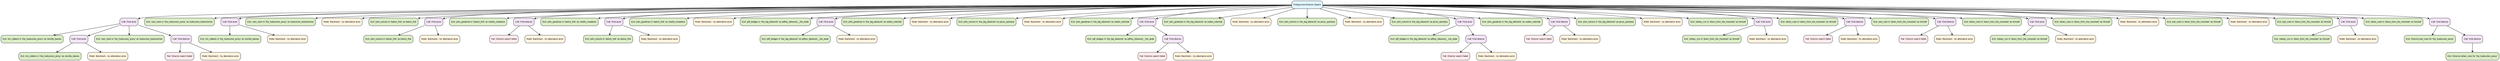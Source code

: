 digraph "Prolog Backtracking Search Tree" {
  rankdir=TB;
  nodesep=0.4; ranksep=0.6;
  node [shape=box, style="rounded,filled", fontname="Arial", fontsize=10];
  edge [arrowhead=vee, arrowsize=0.8];

  "root" [label="Prolog Actor-Director Search", fillcolor="#e1f5fe"];
  "n1" [label="Call: Find actor", fillcolor="#f3e5f5"];
  "n2" [label="Exit: tim_robbins in 'the_hudsucker_proxy' as norville_barnes", fillcolor="#dcedc8"];
  "n3" [label="Call: Find actor", fillcolor="#f3e5f5"];
  "n4" [label="Exit: tim_robbins in 'the_hudsucker_proxy' as norville_barnes", fillcolor="#dcedc8"];
  "n7" [label="Redo: Backtrack - try alternative actor", fillcolor="#fff3e0"];
  "n8" [label="Exit: sam_raimi in 'the_hudsucker_proxy' as hudsucker_brainstormer", fillcolor="#dcedc8"];
  "n11" [label="Call: Find director", fillcolor="#f3e5f5"];
  "n12" [label="Fail: Director search failed", fillcolor="#ffebee"];
  "n13" [label="Redo: Backtrack - try alternative actor", fillcolor="#fff3e0"];
  "n14" [label="Exit: sam_raimi in 'the_hudsucker_proxy' as hudsucker_brainstormer", fillcolor="#dcedc8"];
  "n15" [label="Call: Find actor", fillcolor="#f3e5f5"];
  "n16" [label="Exit: tim_robbins in 'the_hudsucker_proxy' as norville_barnes", fillcolor="#dcedc8"];
  "n19" [label="Redo: Backtrack - try alternative actor", fillcolor="#fff3e0"];
  "n20" [label="Exit: sam_raimi in 'the_hudsucker_proxy' as hudsucker_brainstormer", fillcolor="#dcedc8"];
  "n23" [label="Redo: Backtrack - try alternative actor", fillcolor="#fff3e0"];
  "n24" [label="Exit: john_turturro in 'barton_fink' as barton_fink", fillcolor="#dcedc8"];
  "n25" [label="Call: Find actor", fillcolor="#f3e5f5"];
  "n26" [label="Exit: john_turturro in 'barton_fink' as barton_fink", fillcolor="#dcedc8"];
  "n29" [label="Redo: Backtrack - try alternative actor", fillcolor="#fff3e0"];
  "n30" [label="Exit: john_goodman in 'barton_fink' as charlie_meadows", fillcolor="#dcedc8"];
  "n33" [label="Call: Find director", fillcolor="#f3e5f5"];
  "n34" [label="Fail: Director search failed", fillcolor="#ffebee"];
  "n35" [label="Redo: Backtrack - try alternative actor", fillcolor="#fff3e0"];
  "n36" [label="Exit: john_goodman in 'barton_fink' as charlie_meadows", fillcolor="#dcedc8"];
  "n37" [label="Call: Find actor", fillcolor="#f3e5f5"];
  "n38" [label="Exit: john_turturro in 'barton_fink' as barton_fink", fillcolor="#dcedc8"];
  "n41" [label="Redo: Backtrack - try alternative actor", fillcolor="#fff3e0"];
  "n42" [label="Exit: john_goodman in 'barton_fink' as charlie_meadows", fillcolor="#dcedc8"];
  "n45" [label="Redo: Backtrack - try alternative actor", fillcolor="#fff3e0"];
  "n46" [label="Exit: jeff_bridges in 'the_big_lebowski' as jeffrey_lebowski__the_dude", fillcolor="#dcedc8"];
  "n47" [label="Call: Find actor", fillcolor="#f3e5f5"];
  "n48" [label="Exit: jeff_bridges in 'the_big_lebowski' as jeffrey_lebowski__the_dude", fillcolor="#dcedc8"];
  "n51" [label="Redo: Backtrack - try alternative actor", fillcolor="#fff3e0"];
  "n52" [label="Exit: john_goodman in 'the_big_lebowski' as walter_sobchak", fillcolor="#dcedc8"];
  "n55" [label="Redo: Backtrack - try alternative actor", fillcolor="#fff3e0"];
  "n56" [label="Exit: john_turturro in 'the_big_lebowski' as jesus_quintana", fillcolor="#dcedc8"];
  "n59" [label="Redo: Backtrack - try alternative actor", fillcolor="#fff3e0"];
  "n60" [label="Exit: john_goodman in 'the_big_lebowski' as walter_sobchak", fillcolor="#dcedc8"];
  "n61" [label="Call: Find actor", fillcolor="#f3e5f5"];
  "n62" [label="Exit: jeff_bridges in 'the_big_lebowski' as jeffrey_lebowski__the_dude", fillcolor="#dcedc8"];
  "n65" [label="Call: Find director", fillcolor="#f3e5f5"];
  "n66" [label="Fail: Director search failed", fillcolor="#ffebee"];
  "n67" [label="Redo: Backtrack - try alternative actor", fillcolor="#fff3e0"];
  "n68" [label="Exit: john_goodman in 'the_big_lebowski' as walter_sobchak", fillcolor="#dcedc8"];
  "n71" [label="Redo: Backtrack - try alternative actor", fillcolor="#fff3e0"];
  "n72" [label="Exit: john_turturro in 'the_big_lebowski' as jesus_quintana", fillcolor="#dcedc8"];
  "n75" [label="Redo: Backtrack - try alternative actor", fillcolor="#fff3e0"];
  "n76" [label="Exit: john_turturro in 'the_big_lebowski' as jesus_quintana", fillcolor="#dcedc8"];
  "n77" [label="Call: Find actor", fillcolor="#f3e5f5"];
  "n78" [label="Exit: jeff_bridges in 'the_big_lebowski' as jeffrey_lebowski__the_dude", fillcolor="#dcedc8"];
  "n81" [label="Call: Find director", fillcolor="#f3e5f5"];
  "n82" [label="Fail: Director search failed", fillcolor="#ffebee"];
  "n83" [label="Redo: Backtrack - try alternative actor", fillcolor="#fff3e0"];
  "n84" [label="Exit: john_goodman in 'the_big_lebowski' as walter_sobchak", fillcolor="#dcedc8"];
  "n87" [label="Call: Find director", fillcolor="#f3e5f5"];
  "n88" [label="Fail: Director search failed", fillcolor="#ffebee"];
  "n89" [label="Redo: Backtrack - try alternative actor", fillcolor="#fff3e0"];
  "n90" [label="Exit: john_turturro in 'the_big_lebowski' as jesus_quintana", fillcolor="#dcedc8"];
  "n93" [label="Redo: Backtrack - try alternative actor", fillcolor="#fff3e0"];
  "n94" [label="Exit: sidney_cox in 'down_from_the_mountain' as himself", fillcolor="#dcedc8"];
  "n95" [label="Call: Find actor", fillcolor="#f3e5f5"];
  "n96" [label="Exit: sidney_cox in 'down_from_the_mountain' as himself", fillcolor="#dcedc8"];
  "n99" [label="Redo: Backtrack - try alternative actor", fillcolor="#fff3e0"];
  "n100" [label="Exit: ethan_coen in 'down_from_the_mountain' as himself", fillcolor="#dcedc8"];
  "n103" [label="Call: Find director", fillcolor="#f3e5f5"];
  "n104" [label="Fail: Director search failed", fillcolor="#ffebee"];
  "n105" [label="Redo: Backtrack - try alternative actor", fillcolor="#fff3e0"];
  "n106" [label="Exit: joel_coen in 'down_from_the_mountain' as himself", fillcolor="#dcedc8"];
  "n109" [label="Call: Find director", fillcolor="#f3e5f5"];
  "n110" [label="Fail: Director search failed", fillcolor="#ffebee"];
  "n111" [label="Redo: Backtrack - try alternative actor", fillcolor="#fff3e0"];
  "n112" [label="Exit: ethan_coen in 'down_from_the_mountain' as himself", fillcolor="#dcedc8"];
  "n113" [label="Call: Find actor", fillcolor="#f3e5f5"];
  "n114" [label="Exit: sidney_cox in 'down_from_the_mountain' as himself", fillcolor="#dcedc8"];
  "n117" [label="Redo: Backtrack - try alternative actor", fillcolor="#fff3e0"];
  "n118" [label="Exit: ethan_coen in 'down_from_the_mountain' as himself", fillcolor="#dcedc8"];
  "n121" [label="Redo: Backtrack - try alternative actor", fillcolor="#fff3e0"];
  "n122" [label="Exit: joel_coen in 'down_from_the_mountain' as himself", fillcolor="#dcedc8"];
  "n125" [label="Redo: Backtrack - try alternative actor", fillcolor="#fff3e0"];
  "n126" [label="Exit: joel_coen in 'down_from_the_mountain' as himself", fillcolor="#dcedc8"];
  "n127" [label="Call: Find actor", fillcolor="#f3e5f5"];
  "n128" [label="Exit: sidney_cox in 'down_from_the_mountain' as himself", fillcolor="#dcedc8"];
  "n131" [label="Redo: Backtrack - try alternative actor", fillcolor="#fff3e0"];
  "n132" [label="Exit: ethan_coen in 'down_from_the_mountain' as himself", fillcolor="#dcedc8"];
  "n135" [label="Call: Find director", fillcolor="#f3e5f5"];
  "n136" [label="Exit: Director joel_coen for 'the_hudsucker_proxy'", fillcolor="#dcedc8"];
  "n137" [label="Call: Find director", fillcolor="#f3e5f5"];
  "n138" [label="Exit: Director ethan_coen for 'the_hudsucker_proxy'", fillcolor="#dcedc8"];

  {rank=same; "n1", "n14", "n15", "n20", "n23", "n24", "n25", "n30", "n33", "n36", "n37", "n42", "n45", "n46", "n47", "n52", "n55", "n56", "n59", "n60", "n61", "n68", "n71", "n72", "n75", "n76", "n77", "n84", "n87", "n90", "n93", "n94", "n95", "n100", "n103", "n106", "n109", "n112", "n113", "n118", "n121", "n122", "n125", "n126", "n127", "n132", "n135"}
  "root" -> "n1";
  "root" -> "n14";
  "root" -> "n15";
  "root" -> "n20";
  "root" -> "n23";
  "root" -> "n24";
  "root" -> "n25";
  "root" -> "n30";
  "root" -> "n33";
  "root" -> "n36";
  "root" -> "n37";
  "root" -> "n42";
  "root" -> "n45";
  "root" -> "n46";
  "root" -> "n47";
  "root" -> "n52";
  "root" -> "n55";
  "root" -> "n56";
  "root" -> "n59";
  "root" -> "n60";
  "root" -> "n61";
  "root" -> "n68";
  "root" -> "n71";
  "root" -> "n72";
  "root" -> "n75";
  "root" -> "n76";
  "root" -> "n77";
  "root" -> "n84";
  "root" -> "n87";
  "root" -> "n90";
  "root" -> "n93";
  "root" -> "n94";
  "root" -> "n95";
  "root" -> "n100";
  "root" -> "n103";
  "root" -> "n106";
  "root" -> "n109";
  "root" -> "n112";
  "root" -> "n113";
  "root" -> "n118";
  "root" -> "n121";
  "root" -> "n122";
  "root" -> "n125";
  "root" -> "n126";
  "root" -> "n127";
  "root" -> "n132";
  "root" -> "n135";
  {rank=same; "n2", "n3", "n8", "n11"}
  "n1" -> "n2";
  "n1" -> "n3";
  "n1" -> "n8";
  "n1" -> "n11";
  {rank=same; "n4", "n7"}
  "n3" -> "n4";
  "n3" -> "n7";
  {rank=same; "n12", "n13"}
  "n11" -> "n12";
  "n11" -> "n13";
  {rank=same; "n16", "n19"}
  "n15" -> "n16";
  "n15" -> "n19";
  {rank=same; "n26", "n29"}
  "n25" -> "n26";
  "n25" -> "n29";
  {rank=same; "n34", "n35"}
  "n33" -> "n34";
  "n33" -> "n35";
  {rank=same; "n38", "n41"}
  "n37" -> "n38";
  "n37" -> "n41";
  {rank=same; "n48", "n51"}
  "n47" -> "n48";
  "n47" -> "n51";
  {rank=same; "n62", "n65"}
  "n61" -> "n62";
  "n61" -> "n65";
  {rank=same; "n66", "n67"}
  "n65" -> "n66";
  "n65" -> "n67";
  {rank=same; "n78", "n81"}
  "n77" -> "n78";
  "n77" -> "n81";
  {rank=same; "n82", "n83"}
  "n81" -> "n82";
  "n81" -> "n83";
  {rank=same; "n88", "n89"}
  "n87" -> "n88";
  "n87" -> "n89";
  {rank=same; "n96", "n99"}
  "n95" -> "n96";
  "n95" -> "n99";
  {rank=same; "n104", "n105"}
  "n103" -> "n104";
  "n103" -> "n105";
  {rank=same; "n110", "n111"}
  "n109" -> "n110";
  "n109" -> "n111";
  {rank=same; "n114", "n117"}
  "n113" -> "n114";
  "n113" -> "n117";
  {rank=same; "n128", "n131"}
  "n127" -> "n128";
  "n127" -> "n131";
  {rank=same; "n136", "n137"}
  "n135" -> "n136";
  "n135" -> "n137";
  {rank=same; "n138"}
  "n137" -> "n138";
}